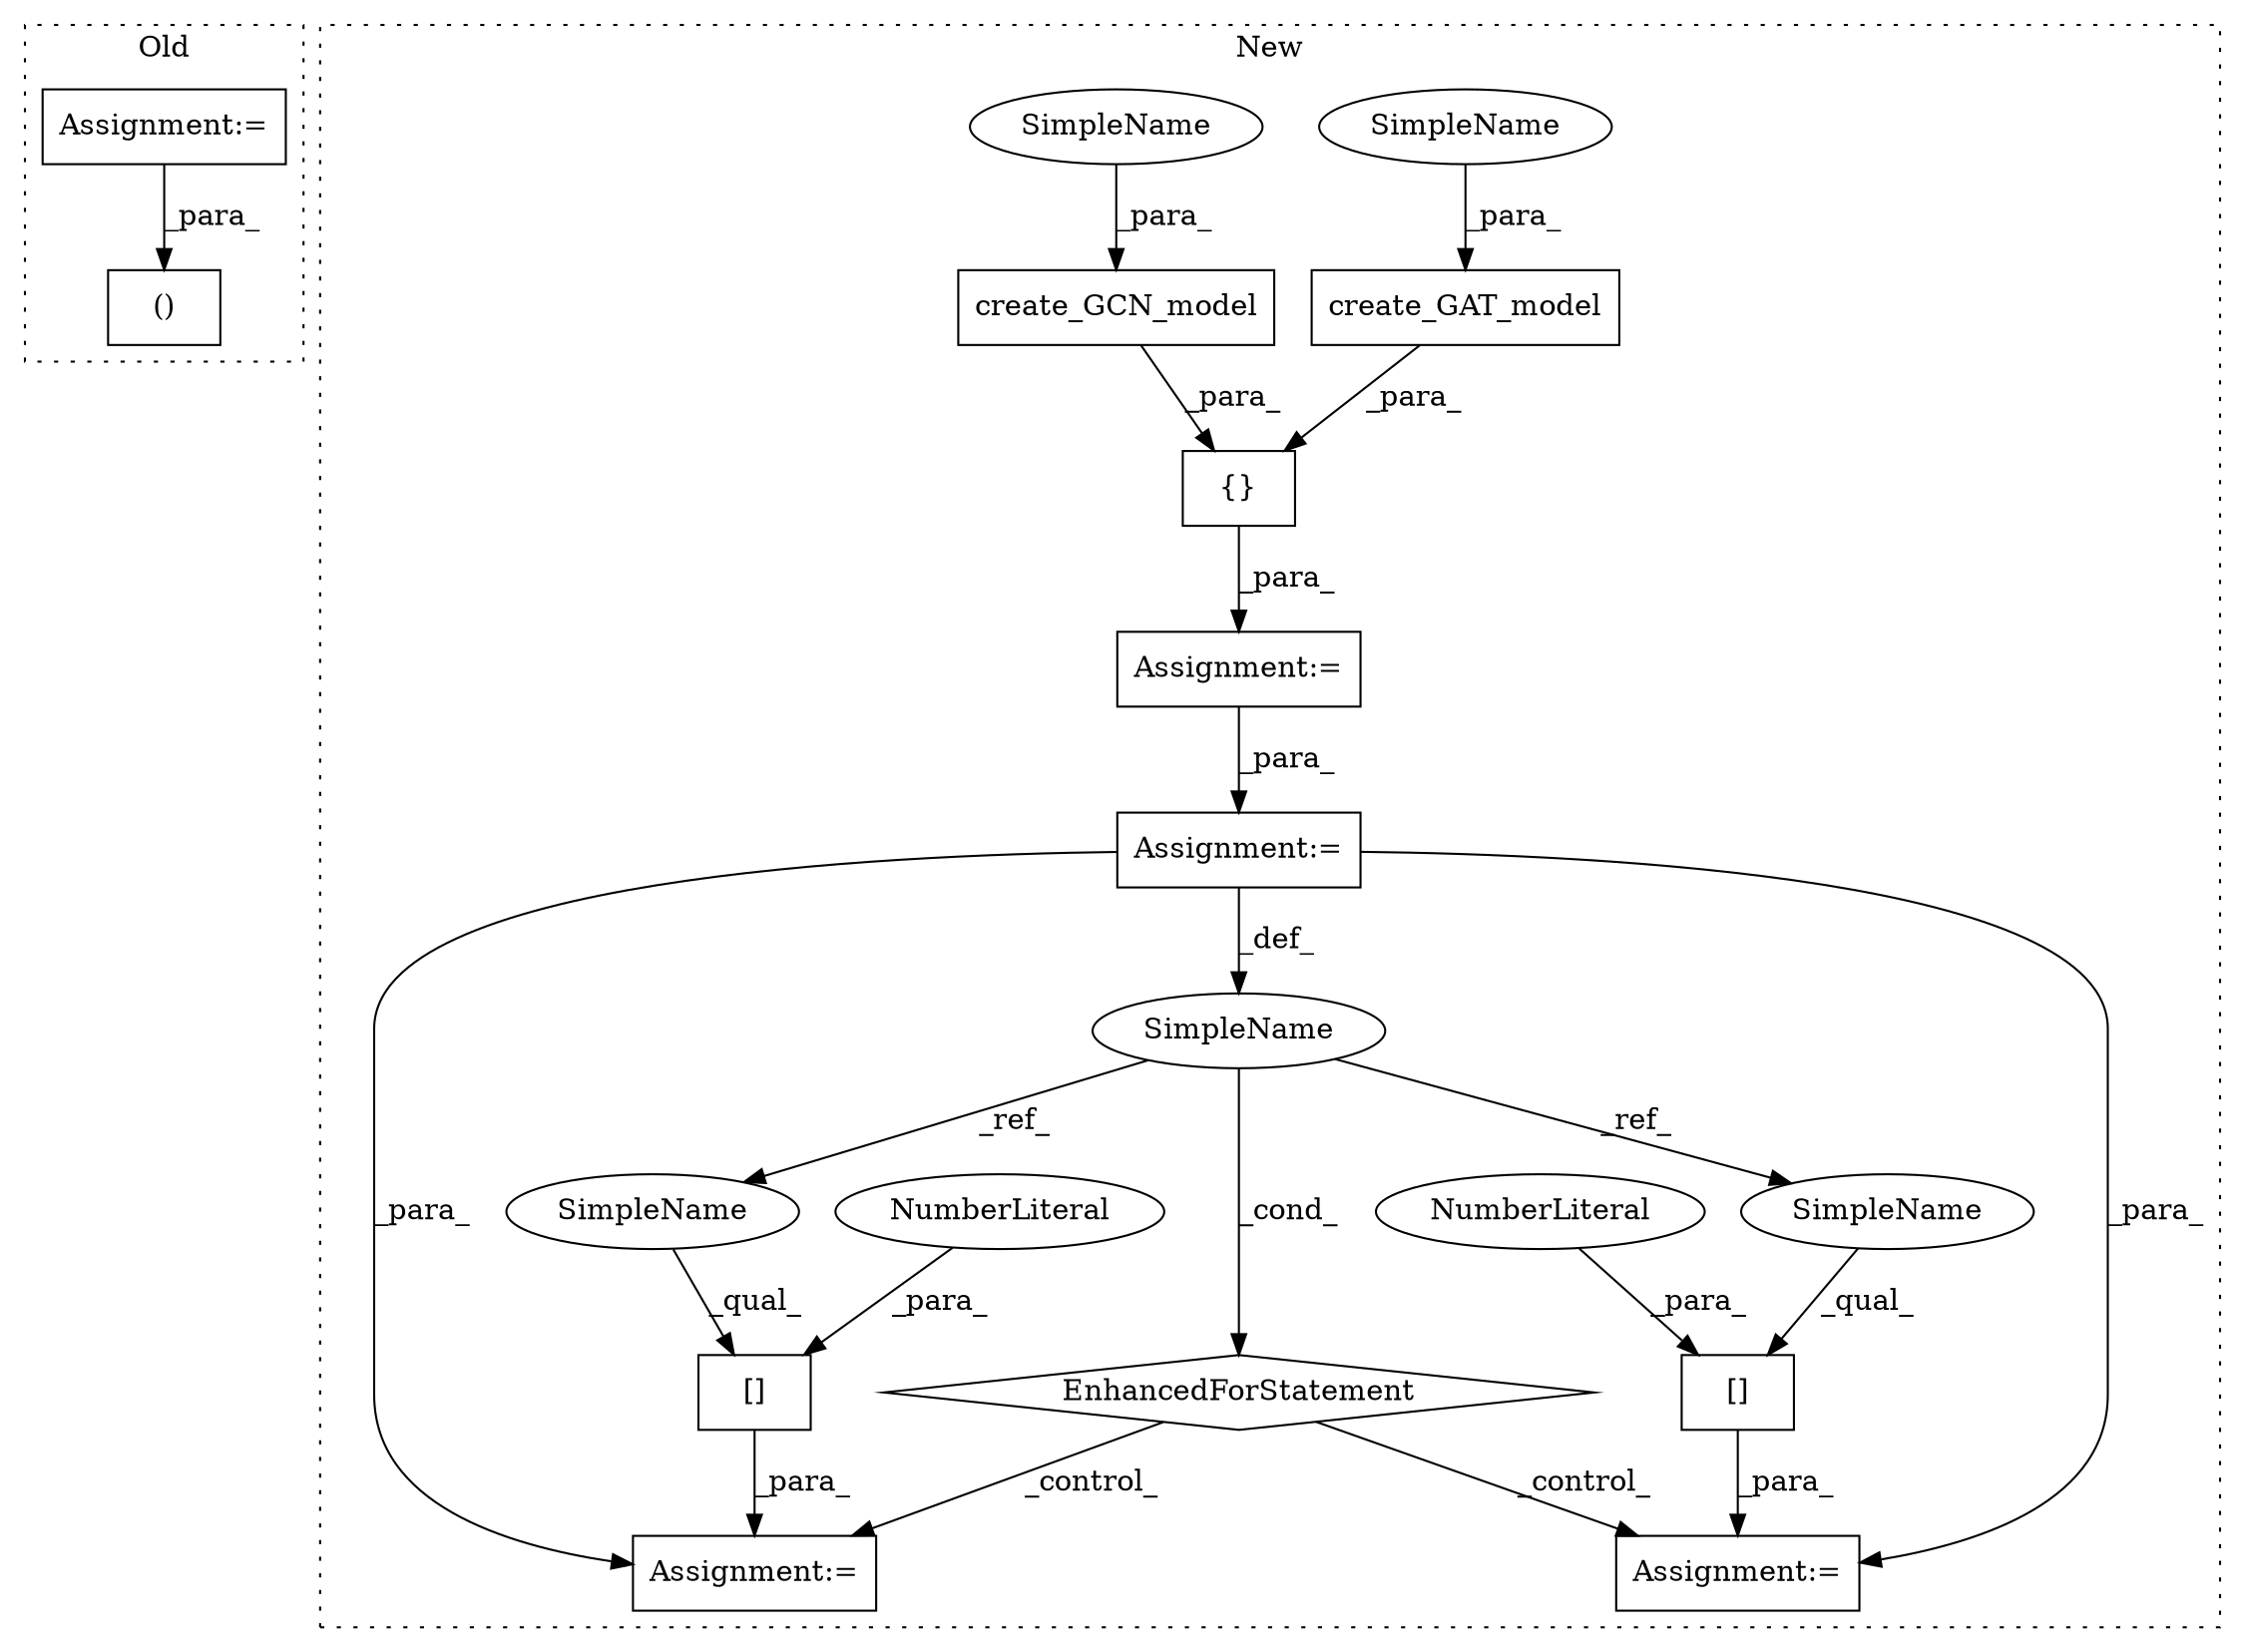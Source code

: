 digraph G {
subgraph cluster0 {
1 [label="()" a="106" s="4532" l="78" shape="box"];
12 [label="Assignment:=" a="7" s="4079" l="10" shape="box"];
label = "Old";
style="dotted";
}
subgraph cluster1 {
2 [label="create_GCN_model" a="32" s="7583,7605" l="17,1" shape="box"];
3 [label="{}" a="4" s="7552,7630" l="1,1" shape="box"];
4 [label="create_GAT_model" a="32" s="7607,7629" l="17,1" shape="box"];
5 [label="[]" a="2" s="8203,8214" l="10,1" shape="box"];
6 [label="EnhancedForStatement" a="70" s="7637,8181" l="53,2" shape="diamond"];
7 [label="NumberLiteral" a="34" s="8213" l="1" shape="ellipse"];
8 [label="SimpleName" a="42" s="8159" l="9" shape="ellipse"];
9 [label="Assignment:=" a="7" s="7637,8181" l="53,2" shape="box"];
10 [label="Assignment:=" a="7" s="8202" l="1" shape="box"];
11 [label="Assignment:=" a="7" s="7534" l="1" shape="box"];
13 [label="[]" a="2" s="8263,8274" l="10,1" shape="box"];
14 [label="NumberLiteral" a="34" s="8273" l="1" shape="ellipse"];
15 [label="Assignment:=" a="7" s="8262" l="1" shape="box"];
16 [label="SimpleName" a="42" s="8203" l="9" shape="ellipse"];
17 [label="SimpleName" a="42" s="8263" l="9" shape="ellipse"];
18 [label="SimpleName" a="42" s="7624" l="5" shape="ellipse"];
19 [label="SimpleName" a="42" s="7600" l="5" shape="ellipse"];
label = "New";
style="dotted";
}
2 -> 3 [label="_para_"];
3 -> 11 [label="_para_"];
4 -> 3 [label="_para_"];
5 -> 10 [label="_para_"];
6 -> 15 [label="_control_"];
6 -> 10 [label="_control_"];
7 -> 5 [label="_para_"];
8 -> 6 [label="_cond_"];
8 -> 16 [label="_ref_"];
8 -> 17 [label="_ref_"];
9 -> 8 [label="_def_"];
9 -> 10 [label="_para_"];
9 -> 15 [label="_para_"];
11 -> 9 [label="_para_"];
12 -> 1 [label="_para_"];
13 -> 15 [label="_para_"];
14 -> 13 [label="_para_"];
16 -> 5 [label="_qual_"];
17 -> 13 [label="_qual_"];
18 -> 4 [label="_para_"];
19 -> 2 [label="_para_"];
}